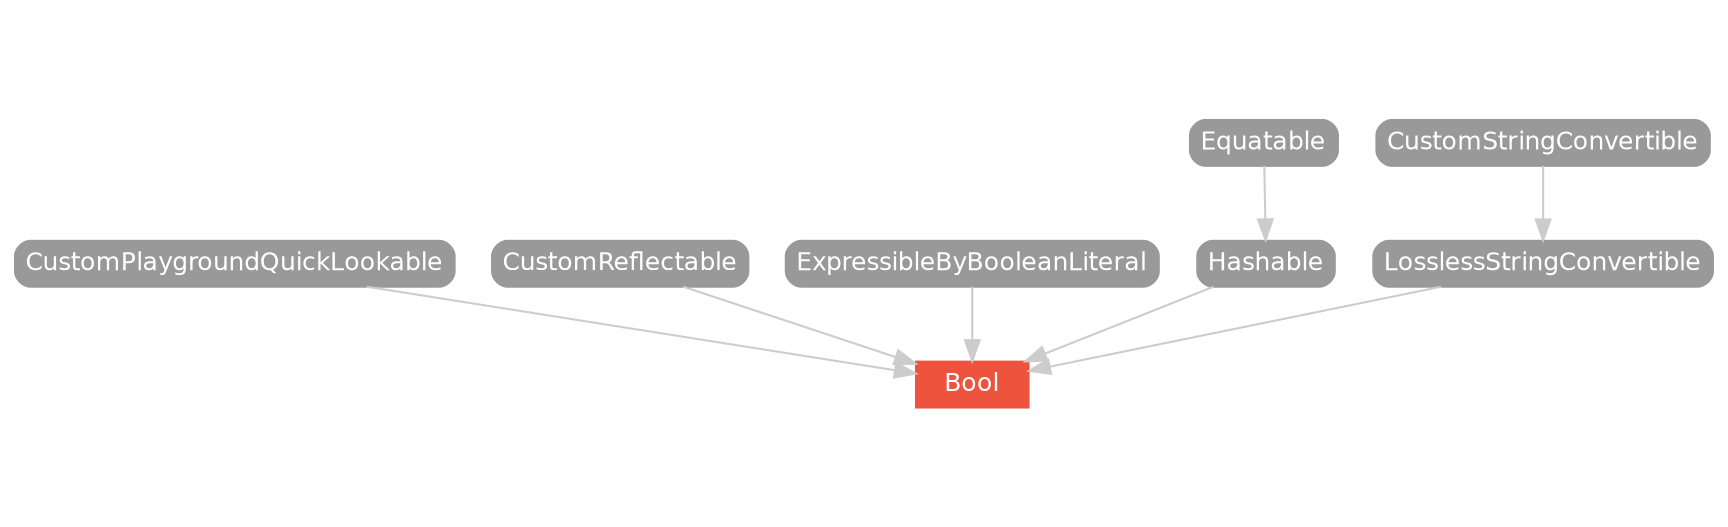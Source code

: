 strict digraph "Bool - Type Hierarchy - SwiftDoc.org" {
    pad="0.1,0.8"
    node [shape=box, style="filled,rounded", color="#999999", fillcolor="#999999", fontcolor=white, fontname=Helvetica, fontnames="Helvetica,sansserif", fontsize=12, margin="0.07,0.05", height="0.3"]
    edge [color="#cccccc"]
    "Bool" [URL="/type/Bool/", style="filled", fillcolor="#ee543d", color="#ee543d"]
    "CustomPlaygroundQuickLookable" [URL="/protocol/CustomPlaygroundQuickLookable/hierarchy/"]
    "CustomReflectable" [URL="/protocol/CustomReflectable/hierarchy/"]
    "CustomStringConvertible" [URL="/protocol/CustomStringConvertible/hierarchy/"]
    "Equatable" [URL="/protocol/Equatable/hierarchy/"]
    "ExpressibleByBooleanLiteral" [URL="/protocol/ExpressibleByBooleanLiteral/hierarchy/"]
    "Hashable" [URL="/protocol/Hashable/hierarchy/"]
    "LosslessStringConvertible" [URL="/protocol/LosslessStringConvertible/hierarchy/"]    "ExpressibleByBooleanLiteral" -> "Bool"
    "Hashable" -> "Bool"
    "LosslessStringConvertible" -> "Bool"
    "CustomReflectable" -> "Bool"
    "CustomPlaygroundQuickLookable" -> "Bool"
    "Equatable" -> "Hashable"
    "CustomStringConvertible" -> "LosslessStringConvertible"
    subgraph Types {
        rank = max; "Bool";
    }
}